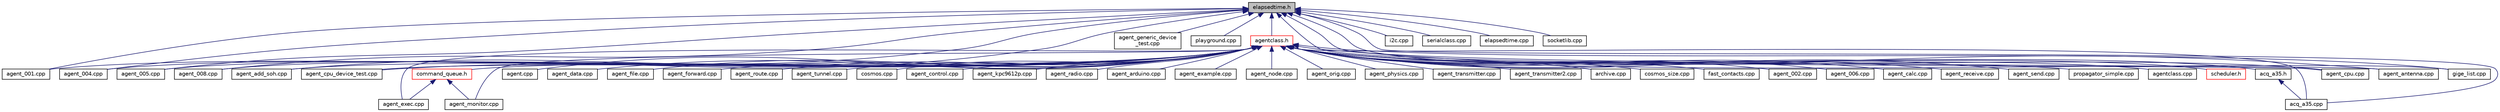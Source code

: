 digraph "elapsedtime.h"
{
 // INTERACTIVE_SVG=YES
  edge [fontname="Helvetica",fontsize="10",labelfontname="Helvetica",labelfontsize="10"];
  node [fontname="Helvetica",fontsize="10",shape=record];
  Node27 [label="elapsedtime.h",height=0.2,width=0.4,color="black", fillcolor="grey75", style="filled", fontcolor="black"];
  Node27 -> Node28 [dir="back",color="midnightblue",fontsize="10",style="solid",fontname="Helvetica"];
  Node28 [label="agent_001.cpp",height=0.2,width=0.4,color="black", fillcolor="white", style="filled",URL="$agent__001_8cpp.html"];
  Node27 -> Node29 [dir="back",color="midnightblue",fontsize="10",style="solid",fontname="Helvetica"];
  Node29 [label="agent_004.cpp",height=0.2,width=0.4,color="black", fillcolor="white", style="filled",URL="$agent__004_8cpp.html"];
  Node27 -> Node30 [dir="back",color="midnightblue",fontsize="10",style="solid",fontname="Helvetica"];
  Node30 [label="agent_005.cpp",height=0.2,width=0.4,color="black", fillcolor="white", style="filled",URL="$agent__005_8cpp.html"];
  Node27 -> Node31 [dir="back",color="midnightblue",fontsize="10",style="solid",fontname="Helvetica"];
  Node31 [label="agent_008.cpp",height=0.2,width=0.4,color="black", fillcolor="white", style="filled",URL="$agent__008_8cpp.html"];
  Node27 -> Node32 [dir="back",color="midnightblue",fontsize="10",style="solid",fontname="Helvetica"];
  Node32 [label="agent_add_soh.cpp",height=0.2,width=0.4,color="black", fillcolor="white", style="filled",URL="$agent__add__soh_8cpp.html"];
  Node27 -> Node33 [dir="back",color="midnightblue",fontsize="10",style="solid",fontname="Helvetica"];
  Node33 [label="agent_cpu_device_test.cpp",height=0.2,width=0.4,color="black", fillcolor="white", style="filled",URL="$agent__cpu__device__test_8cpp.html"];
  Node27 -> Node34 [dir="back",color="midnightblue",fontsize="10",style="solid",fontname="Helvetica"];
  Node34 [label="agent_generic_device\l_test.cpp",height=0.2,width=0.4,color="black", fillcolor="white", style="filled",URL="$agent__generic__device__test_8cpp.html"];
  Node27 -> Node35 [dir="back",color="midnightblue",fontsize="10",style="solid",fontname="Helvetica"];
  Node35 [label="playground.cpp",height=0.2,width=0.4,color="black", fillcolor="white", style="filled",URL="$playground_8cpp.html"];
  Node27 -> Node36 [dir="back",color="midnightblue",fontsize="10",style="solid",fontname="Helvetica"];
  Node36 [label="agentclass.h",height=0.2,width=0.4,color="red", fillcolor="white", style="filled",URL="$agentclass_8h.html",tooltip="Agent Server and Client header file. "];
  Node36 -> Node28 [dir="back",color="midnightblue",fontsize="10",style="solid",fontname="Helvetica"];
  Node36 -> Node37 [dir="back",color="midnightblue",fontsize="10",style="solid",fontname="Helvetica"];
  Node37 [label="agent_002.cpp",height=0.2,width=0.4,color="black", fillcolor="white", style="filled",URL="$agent__002_8cpp.html"];
  Node36 -> Node29 [dir="back",color="midnightblue",fontsize="10",style="solid",fontname="Helvetica"];
  Node36 -> Node30 [dir="back",color="midnightblue",fontsize="10",style="solid",fontname="Helvetica"];
  Node36 -> Node38 [dir="back",color="midnightblue",fontsize="10",style="solid",fontname="Helvetica"];
  Node38 [label="agent_006.cpp",height=0.2,width=0.4,color="black", fillcolor="white", style="filled",URL="$agent__006_8cpp.html"];
  Node36 -> Node31 [dir="back",color="midnightblue",fontsize="10",style="solid",fontname="Helvetica"];
  Node36 -> Node32 [dir="back",color="midnightblue",fontsize="10",style="solid",fontname="Helvetica"];
  Node36 -> Node39 [dir="back",color="midnightblue",fontsize="10",style="solid",fontname="Helvetica"];
  Node39 [label="agent_calc.cpp",height=0.2,width=0.4,color="black", fillcolor="white", style="filled",URL="$agent__calc_8cpp.html",tooltip="Demonstration calculator Agent. "];
  Node36 -> Node33 [dir="back",color="midnightblue",fontsize="10",style="solid",fontname="Helvetica"];
  Node36 -> Node40 [dir="back",color="midnightblue",fontsize="10",style="solid",fontname="Helvetica"];
  Node40 [label="agent_receive.cpp",height=0.2,width=0.4,color="black", fillcolor="white", style="filled",URL="$agent__receive_8cpp.html"];
  Node36 -> Node41 [dir="back",color="midnightblue",fontsize="10",style="solid",fontname="Helvetica"];
  Node41 [label="agent_send.cpp",height=0.2,width=0.4,color="black", fillcolor="white", style="filled",URL="$agent__send_8cpp.html"];
  Node36 -> Node42 [dir="back",color="midnightblue",fontsize="10",style="solid",fontname="Helvetica"];
  Node42 [label="propagator_simple.cpp",height=0.2,width=0.4,color="black", fillcolor="white", style="filled",URL="$propagator__simple_8cpp.html"];
  Node36 -> Node43 [dir="back",color="midnightblue",fontsize="10",style="solid",fontname="Helvetica"];
  Node43 [label="agentclass.cpp",height=0.2,width=0.4,color="black", fillcolor="white", style="filled",URL="$agentclass_8cpp.html",tooltip="Agent support functions. "];
  Node36 -> Node44 [dir="back",color="midnightblue",fontsize="10",style="solid",fontname="Helvetica"];
  Node44 [label="scheduler.h",height=0.2,width=0.4,color="red", fillcolor="white", style="filled",URL="$scheduler_8h.html",tooltip="Scheduler Class. "];
  Node36 -> Node47 [dir="back",color="midnightblue",fontsize="10",style="solid",fontname="Helvetica"];
  Node47 [label="acq_a35.cpp",height=0.2,width=0.4,color="black", fillcolor="white", style="filled",URL="$acq__a35_8cpp.html"];
  Node36 -> Node48 [dir="back",color="midnightblue",fontsize="10",style="solid",fontname="Helvetica"];
  Node48 [label="acq_a35.h",height=0.2,width=0.4,color="black", fillcolor="white", style="filled",URL="$acq__a35_8h.html"];
  Node48 -> Node47 [dir="back",color="midnightblue",fontsize="10",style="solid",fontname="Helvetica"];
  Node36 -> Node49 [dir="back",color="midnightblue",fontsize="10",style="solid",fontname="Helvetica"];
  Node49 [label="command_queue.h",height=0.2,width=0.4,color="red", fillcolor="white", style="filled",URL="$command__queue_8h.html",tooltip="Command Queue Class. "];
  Node49 -> Node51 [dir="back",color="midnightblue",fontsize="10",style="solid",fontname="Helvetica"];
  Node51 [label="agent_exec.cpp",height=0.2,width=0.4,color="black", fillcolor="white", style="filled",URL="$agent__exec_8cpp.html",tooltip="Executive Agent source file. "];
  Node49 -> Node52 [dir="back",color="midnightblue",fontsize="10",style="solid",fontname="Helvetica"];
  Node52 [label="agent_monitor.cpp",height=0.2,width=0.4,color="black", fillcolor="white", style="filled",URL="$agent__monitor_8cpp.html"];
  Node36 -> Node53 [dir="back",color="midnightblue",fontsize="10",style="solid",fontname="Helvetica"];
  Node53 [label="agent.cpp",height=0.2,width=0.4,color="black", fillcolor="white", style="filled",URL="$agent_8cpp.html",tooltip="Agent control program source. "];
  Node36 -> Node54 [dir="back",color="midnightblue",fontsize="10",style="solid",fontname="Helvetica"];
  Node54 [label="agent_cpu.cpp",height=0.2,width=0.4,color="black", fillcolor="white", style="filled",URL="$agent__cpu_8cpp.html"];
  Node36 -> Node55 [dir="back",color="midnightblue",fontsize="10",style="solid",fontname="Helvetica"];
  Node55 [label="agent_data.cpp",height=0.2,width=0.4,color="black", fillcolor="white", style="filled",URL="$agent__data_8cpp.html"];
  Node36 -> Node51 [dir="back",color="midnightblue",fontsize="10",style="solid",fontname="Helvetica"];
  Node36 -> Node56 [dir="back",color="midnightblue",fontsize="10",style="solid",fontname="Helvetica"];
  Node56 [label="agent_file.cpp",height=0.2,width=0.4,color="black", fillcolor="white", style="filled",URL="$agent__file_8cpp.html",tooltip="File Transfer Agent source file. "];
  Node36 -> Node57 [dir="back",color="midnightblue",fontsize="10",style="solid",fontname="Helvetica"];
  Node57 [label="agent_forward.cpp",height=0.2,width=0.4,color="black", fillcolor="white", style="filled",URL="$agent__forward_8cpp.html"];
  Node36 -> Node52 [dir="back",color="midnightblue",fontsize="10",style="solid",fontname="Helvetica"];
  Node36 -> Node58 [dir="back",color="midnightblue",fontsize="10",style="solid",fontname="Helvetica"];
  Node58 [label="agent_route.cpp",height=0.2,width=0.4,color="black", fillcolor="white", style="filled",URL="$agent__route_8cpp.html"];
  Node36 -> Node59 [dir="back",color="midnightblue",fontsize="10",style="solid",fontname="Helvetica"];
  Node59 [label="agent_tunnel.cpp",height=0.2,width=0.4,color="black", fillcolor="white", style="filled",URL="$agent__tunnel_8cpp.html"];
  Node36 -> Node60 [dir="back",color="midnightblue",fontsize="10",style="solid",fontname="Helvetica"];
  Node60 [label="cosmos.cpp",height=0.2,width=0.4,color="black", fillcolor="white", style="filled",URL="$cosmos_8cpp.html"];
  Node36 -> Node61 [dir="back",color="midnightblue",fontsize="10",style="solid",fontname="Helvetica"];
  Node61 [label="agent_antenna.cpp",height=0.2,width=0.4,color="black", fillcolor="white", style="filled",URL="$agent__antenna_8cpp.html",tooltip="Agent Antenna for Satellite Ground Station. "];
  Node36 -> Node62 [dir="back",color="midnightblue",fontsize="10",style="solid",fontname="Helvetica"];
  Node62 [label="agent_control.cpp",height=0.2,width=0.4,color="black", fillcolor="white", style="filled",URL="$agent__control_8cpp.html",tooltip="Agent Control for Satellite Ground Station. "];
  Node36 -> Node63 [dir="back",color="midnightblue",fontsize="10",style="solid",fontname="Helvetica"];
  Node63 [label="agent_kpc9612p.cpp",height=0.2,width=0.4,color="black", fillcolor="white", style="filled",URL="$agent__kpc9612p_8cpp.html"];
  Node36 -> Node64 [dir="back",color="midnightblue",fontsize="10",style="solid",fontname="Helvetica"];
  Node64 [label="agent_radio.cpp",height=0.2,width=0.4,color="black", fillcolor="white", style="filled",URL="$agent__radio_8cpp.html",tooltip="Agent Radio for Satellite Ground Station. "];
  Node36 -> Node65 [dir="back",color="midnightblue",fontsize="10",style="solid",fontname="Helvetica"];
  Node65 [label="agent_arduino.cpp",height=0.2,width=0.4,color="black", fillcolor="white", style="filled",URL="$agent__arduino_8cpp.html"];
  Node36 -> Node66 [dir="back",color="midnightblue",fontsize="10",style="solid",fontname="Helvetica"];
  Node66 [label="agent_example.cpp",height=0.2,width=0.4,color="black", fillcolor="white", style="filled",URL="$agent__example_8cpp.html"];
  Node36 -> Node67 [dir="back",color="midnightblue",fontsize="10",style="solid",fontname="Helvetica"];
  Node67 [label="agent_node.cpp",height=0.2,width=0.4,color="black", fillcolor="white", style="filled",URL="$agent__node_8cpp.html"];
  Node36 -> Node68 [dir="back",color="midnightblue",fontsize="10",style="solid",fontname="Helvetica"];
  Node68 [label="agent_orig.cpp",height=0.2,width=0.4,color="black", fillcolor="white", style="filled",URL="$agent__orig_8cpp.html"];
  Node36 -> Node69 [dir="back",color="midnightblue",fontsize="10",style="solid",fontname="Helvetica"];
  Node69 [label="agent_physics.cpp",height=0.2,width=0.4,color="black", fillcolor="white", style="filled",URL="$agent__physics_8cpp.html"];
  Node36 -> Node70 [dir="back",color="midnightblue",fontsize="10",style="solid",fontname="Helvetica"];
  Node70 [label="agent_transmitter.cpp",height=0.2,width=0.4,color="black", fillcolor="white", style="filled",URL="$agent__transmitter_8cpp.html"];
  Node36 -> Node71 [dir="back",color="midnightblue",fontsize="10",style="solid",fontname="Helvetica"];
  Node71 [label="agent_transmitter2.cpp",height=0.2,width=0.4,color="black", fillcolor="white", style="filled",URL="$agent__transmitter2_8cpp.html"];
  Node36 -> Node72 [dir="back",color="midnightblue",fontsize="10",style="solid",fontname="Helvetica"];
  Node72 [label="archive.cpp",height=0.2,width=0.4,color="black", fillcolor="white", style="filled",URL="$archive_8cpp.html"];
  Node36 -> Node73 [dir="back",color="midnightblue",fontsize="10",style="solid",fontname="Helvetica"];
  Node73 [label="cosmos_size.cpp",height=0.2,width=0.4,color="black", fillcolor="white", style="filled",URL="$cosmos__size_8cpp.html"];
  Node36 -> Node74 [dir="back",color="midnightblue",fontsize="10",style="solid",fontname="Helvetica"];
  Node74 [label="fast_contacts.cpp",height=0.2,width=0.4,color="black", fillcolor="white", style="filled",URL="$fast__contacts_8cpp.html"];
  Node36 -> Node77 [dir="back",color="midnightblue",fontsize="10",style="solid",fontname="Helvetica"];
  Node77 [label="gige_list.cpp",height=0.2,width=0.4,color="black", fillcolor="white", style="filled",URL="$gige__list_8cpp.html"];
  Node27 -> Node47 [dir="back",color="midnightblue",fontsize="10",style="solid",fontname="Helvetica"];
  Node27 -> Node84 [dir="back",color="midnightblue",fontsize="10",style="solid",fontname="Helvetica"];
  Node84 [label="i2c.cpp",height=0.2,width=0.4,color="black", fillcolor="white", style="filled",URL="$i2c_8cpp.html"];
  Node27 -> Node85 [dir="back",color="midnightblue",fontsize="10",style="solid",fontname="Helvetica"];
  Node85 [label="serialclass.cpp",height=0.2,width=0.4,color="black", fillcolor="white", style="filled",URL="$serialclass_8cpp.html"];
  Node27 -> Node86 [dir="back",color="midnightblue",fontsize="10",style="solid",fontname="Helvetica"];
  Node86 [label="elapsedtime.cpp",height=0.2,width=0.4,color="black", fillcolor="white", style="filled",URL="$elapsedtime_8cpp.html"];
  Node27 -> Node87 [dir="back",color="midnightblue",fontsize="10",style="solid",fontname="Helvetica"];
  Node87 [label="socketlib.cpp",height=0.2,width=0.4,color="black", fillcolor="white", style="filled",URL="$socketlib_8cpp.html"];
  Node27 -> Node54 [dir="back",color="midnightblue",fontsize="10",style="solid",fontname="Helvetica"];
  Node27 -> Node61 [dir="back",color="midnightblue",fontsize="10",style="solid",fontname="Helvetica"];
  Node27 -> Node77 [dir="back",color="midnightblue",fontsize="10",style="solid",fontname="Helvetica"];
}
